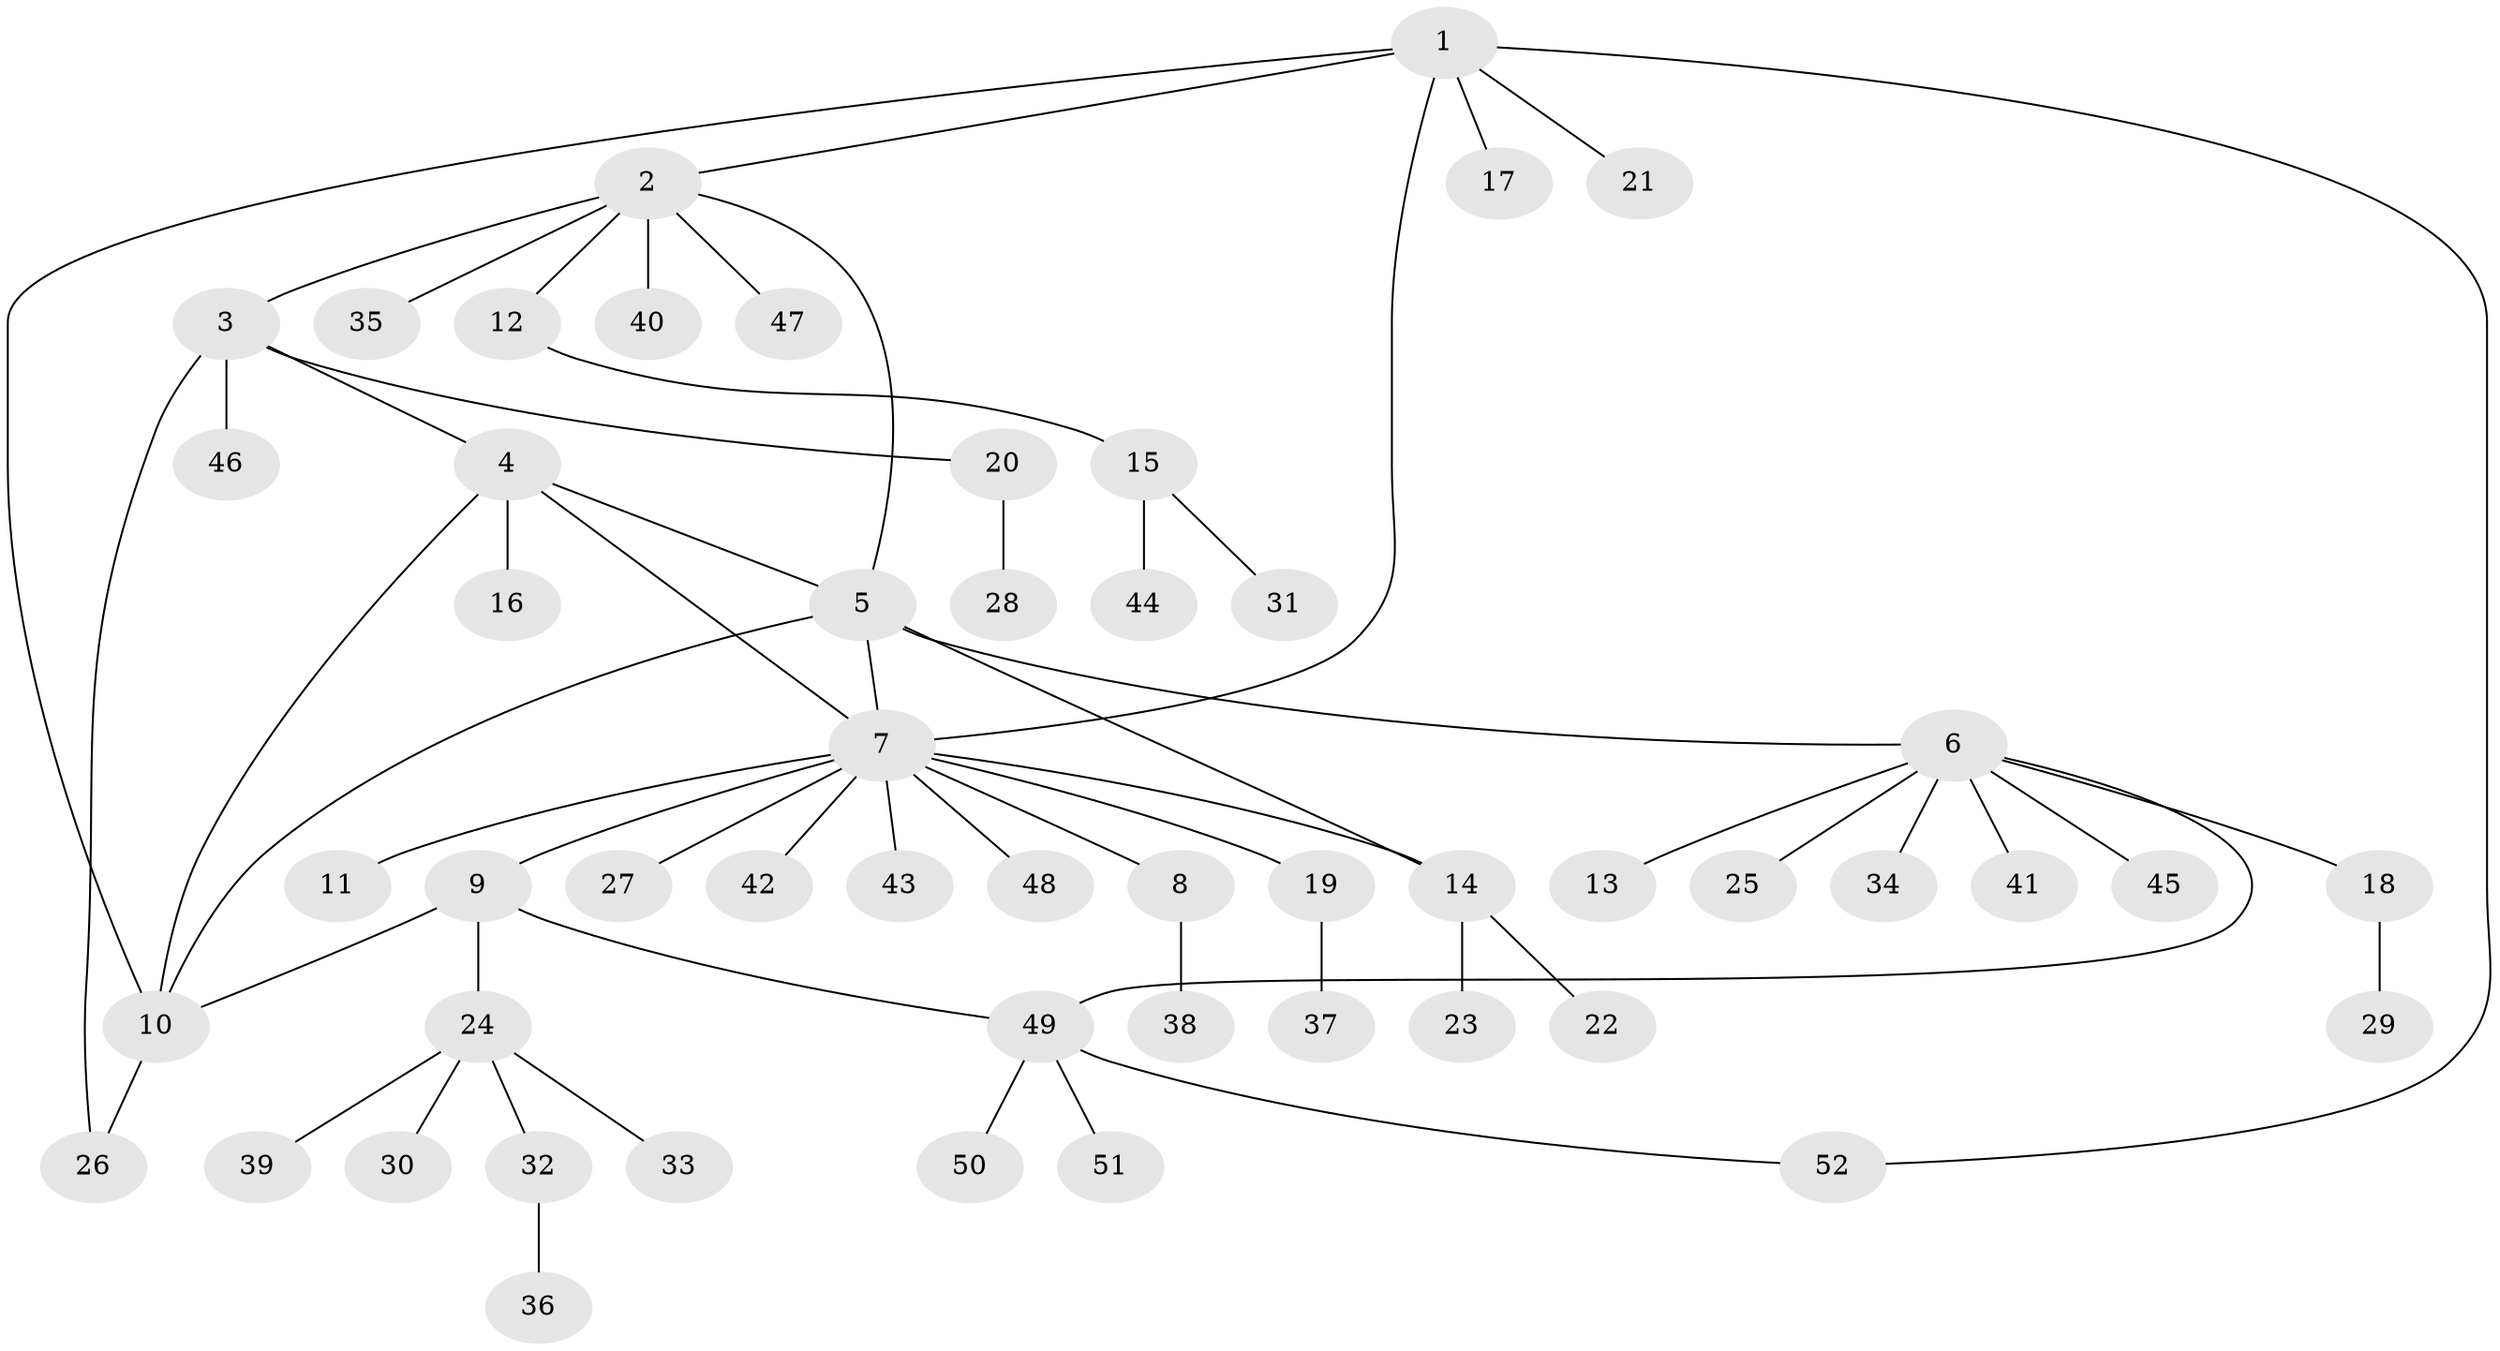 // Generated by graph-tools (version 1.1) at 2025/37/03/09/25 02:37:32]
// undirected, 52 vertices, 61 edges
graph export_dot {
graph [start="1"]
  node [color=gray90,style=filled];
  1;
  2;
  3;
  4;
  5;
  6;
  7;
  8;
  9;
  10;
  11;
  12;
  13;
  14;
  15;
  16;
  17;
  18;
  19;
  20;
  21;
  22;
  23;
  24;
  25;
  26;
  27;
  28;
  29;
  30;
  31;
  32;
  33;
  34;
  35;
  36;
  37;
  38;
  39;
  40;
  41;
  42;
  43;
  44;
  45;
  46;
  47;
  48;
  49;
  50;
  51;
  52;
  1 -- 2;
  1 -- 7;
  1 -- 10;
  1 -- 17;
  1 -- 21;
  1 -- 52;
  2 -- 3;
  2 -- 5;
  2 -- 12;
  2 -- 35;
  2 -- 40;
  2 -- 47;
  3 -- 4;
  3 -- 20;
  3 -- 26;
  3 -- 46;
  4 -- 5;
  4 -- 7;
  4 -- 10;
  4 -- 16;
  5 -- 6;
  5 -- 7;
  5 -- 10;
  5 -- 14;
  6 -- 13;
  6 -- 18;
  6 -- 25;
  6 -- 34;
  6 -- 41;
  6 -- 45;
  6 -- 49;
  7 -- 8;
  7 -- 9;
  7 -- 11;
  7 -- 14;
  7 -- 19;
  7 -- 27;
  7 -- 42;
  7 -- 43;
  7 -- 48;
  8 -- 38;
  9 -- 10;
  9 -- 24;
  9 -- 49;
  10 -- 26;
  12 -- 15;
  14 -- 22;
  14 -- 23;
  15 -- 31;
  15 -- 44;
  18 -- 29;
  19 -- 37;
  20 -- 28;
  24 -- 30;
  24 -- 32;
  24 -- 33;
  24 -- 39;
  32 -- 36;
  49 -- 50;
  49 -- 51;
  49 -- 52;
}
